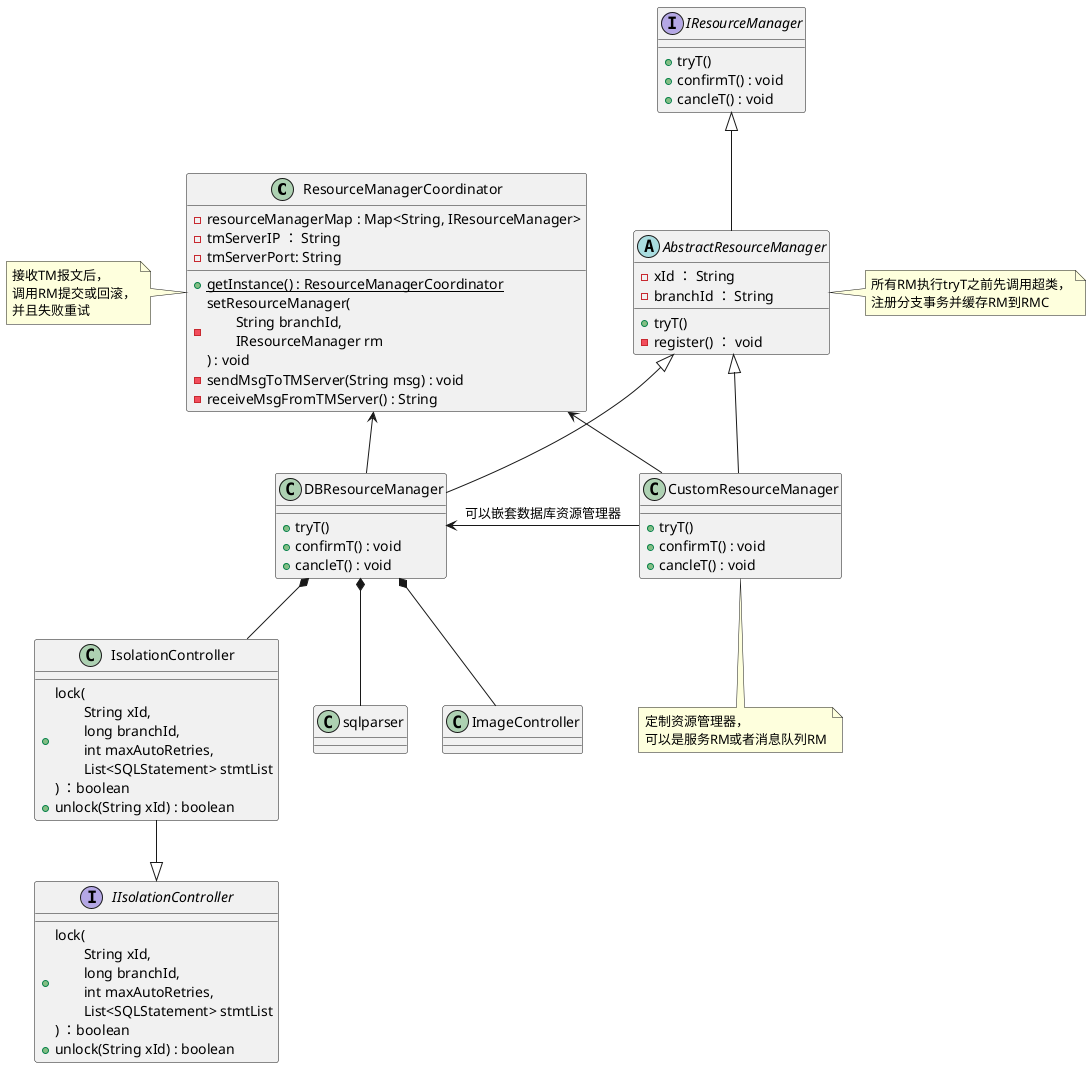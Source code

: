 @startuml
class ResourceManagerCoordinator {
    - resourceManagerMap : Map<String, IResourceManager>
    - tmServerIP ： String
    - tmServerPort: String

    + {static} getInstance() : ResourceManagerCoordinator
    - setResourceManager(\n\tString branchId, \n\tIResourceManager rm\n) : void
    - sendMsgToTMServer(String msg) : void
    - receiveMsgFromTMServer() : String
}
note left : 接收TM报文后，\n调用RM提交或回滚，\n并且失败重试

interface IResourceManager {
    + tryT()
    + confirmT() : void
    + cancleT() : void
}

abstract class AbstractResourceManager {
    - xId ： String
    - branchId ： String
    + tryT()
    - register() ： void
}
note right : 所有RM执行tryT之前先调用超类，\n注册分支事务并缓存RM到RMC

class DBResourceManager {
    + tryT()
    + confirmT() : void
    + cancleT() : void
}

class CustomResourceManager {
    + tryT()
    + confirmT() : void
    + cancleT() : void
}
note bottom : 定制资源管理器，\n可以是服务RM或者消息队列RM

interface IIsolationController {
     + lock(\n\tString xId, \n\tlong branchId, \n\tint maxAutoRetries, \n\tList<SQLStatement> stmtList\n) ：boolean
     + unlock(String xId) : boolean
}

class IsolationController {
     + lock(\n\tString xId, \n\tlong branchId, \n\tint maxAutoRetries, \n\tList<SQLStatement> stmtList\n) ：boolean
     + unlock(String xId) : boolean
}

ResourceManagerCoordinator <-- DBResourceManager
ResourceManagerCoordinator <-- CustomResourceManager
IResourceManager <|-- AbstractResourceManager
AbstractResourceManager <|-- DBResourceManager
AbstractResourceManager <|-- CustomResourceManager
CustomResourceManager -left-> DBResourceManager : 可以嵌套数据库资源管理器
DBResourceManager *-- sqlparser
DBResourceManager *-- ImageController
DBResourceManager *-- IsolationController
IsolationController --|> IIsolationController
@enduml